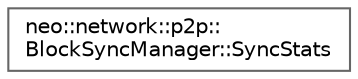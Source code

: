 digraph "Graphical Class Hierarchy"
{
 // LATEX_PDF_SIZE
  bgcolor="transparent";
  edge [fontname=Helvetica,fontsize=10,labelfontname=Helvetica,labelfontsize=10];
  node [fontname=Helvetica,fontsize=10,shape=box,height=0.2,width=0.4];
  rankdir="LR";
  Node0 [id="Node000000",label="neo::network::p2p::\lBlockSyncManager::SyncStats",height=0.2,width=0.4,color="grey40", fillcolor="white", style="filled",URL="$structneo_1_1network_1_1p2p_1_1_block_sync_manager_1_1_sync_stats.html",tooltip="Gets statistics about the sync process."];
}
